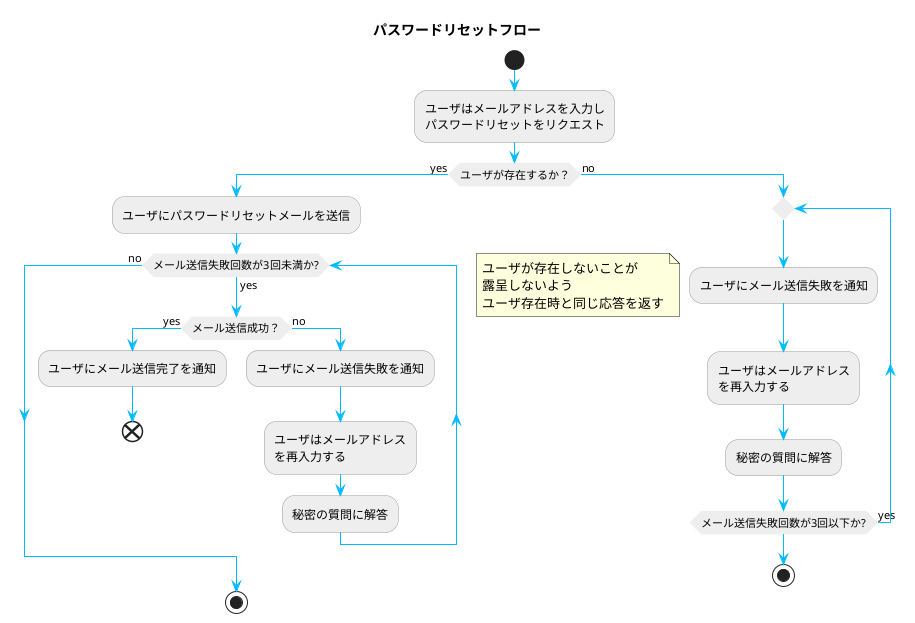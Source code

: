 @startuml

' 通常の枠線
skinparam ActivityBorderColor #999999 
' 条件分岐の枠線
skinparam ActivityDiamondBorderColor #999999 # 条件分岐等の枠線
'矢印
skinparam ArrowColor #00BBFF
' ノードの背景色
skinparam ActivityBackgroundColor #EEEEEE

title パスワードリセットフロー

' if等の一部の構文はシーケンス図では使えない
start

!procedure $insert_mail()
:ユーザはメールアドレス\nを再入力する;
:秘密の質問に解答;
!endprocedure

:ユーザはメールアドレスを入力し\nパスワードリセットをリクエスト;
if (ユーザが存在するか？) then (yes)
  :ユーザにパスワードリセットメールを送信;
  '前判定
  while (メール送信失敗回数が3回未満か?) is (yes)
    if (メール送信成功？) then (yes)
      :ユーザにメール送信完了を通知;
      end
    else (no)
      :ユーザにメール送信失敗を通知;
      $insert_mail()
    endif
  endwhile (no)
  stop
else (no)
  '後判定も使ってみたかった
  repeat
    :ユーザにメール送信失敗を通知;
    floating note left : ユーザが存在しないことが\n露呈しないよう\nユーザ存在時と同じ応答を返す
    $insert_mail()
  repeat while (メール送信失敗回数が3回以下か?) is (yes)
  stop
endif



@endumlenduml